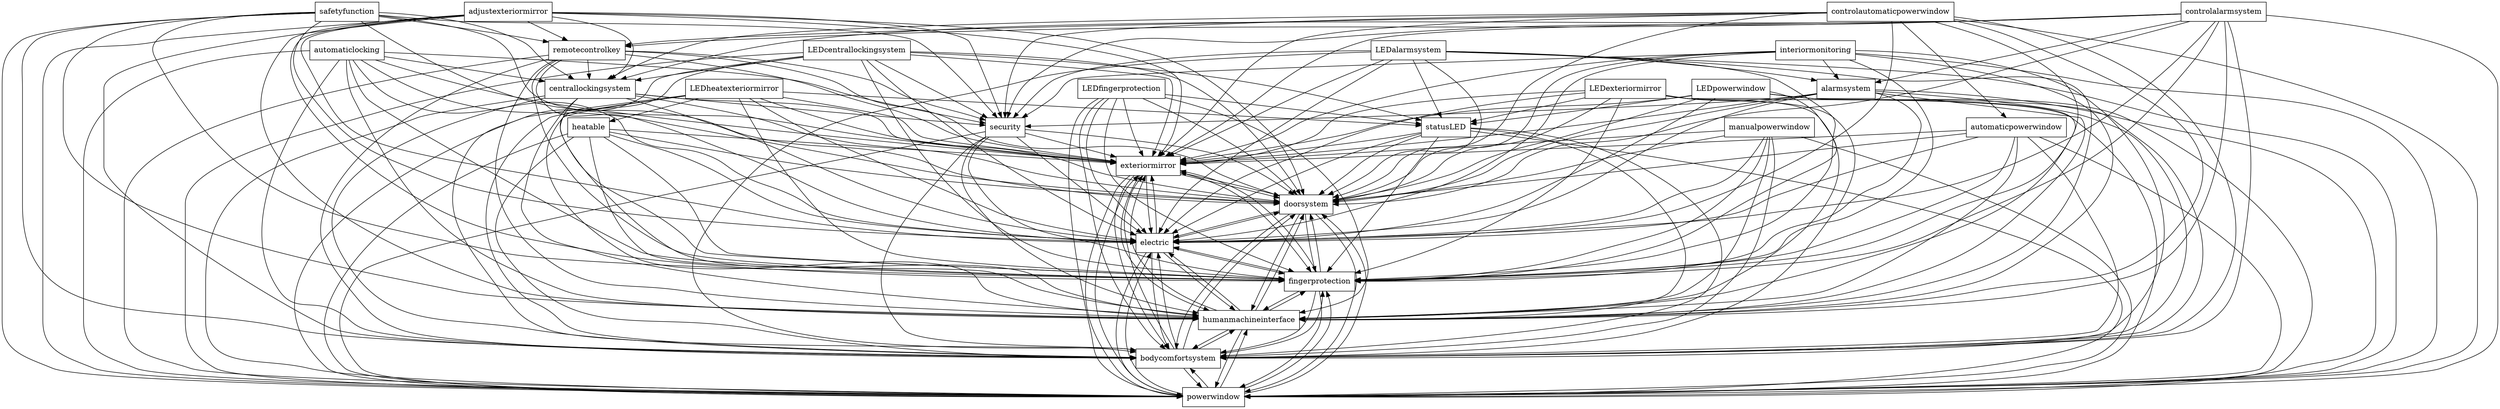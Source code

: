 digraph{
graph [rankdir=TB];
node [shape=box];
edge [arrowhead=normal];
0[label="exteriormirror",]
1[label="doorsystem",]
2[label="powerwindow",]
3[label="bodycomfortsystem",]
4[label="LEDalarmsystem",]
5[label="controlautomaticpowerwindow",]
6[label="security",]
7[label="LEDheatexteriormirror",]
8[label="safetyfunction",]
9[label="interiormonitoring",]
10[label="heatable",]
11[label="remotecontrolkey",]
12[label="controlalarmsystem",]
13[label="humanmachineinterface",]
14[label="LEDcentrallockingsystem",]
15[label="LEDfingerprotection",]
16[label="fingerprotection",]
17[label="electric",]
18[label="adjustexteriormirror",]
19[label="automaticlocking",]
20[label="alarmsystem",]
21[label="manualpowerwindow",]
22[label="LEDpowerwindow",]
23[label="centrallockingsystem",]
24[label="statusLED",]
25[label="LEDexteriormirror",]
26[label="automaticpowerwindow",]
0->1[label="",]
0->2[label="",]
0->3[label="",]
0->13[label="",]
0->16[label="",]
0->17[label="",]
1->0[label="",]
1->2[label="",]
1->3[label="",]
1->13[label="",]
1->16[label="",]
1->17[label="",]
2->0[label="",]
2->1[label="",]
2->3[label="",]
2->13[label="",]
2->16[label="",]
2->17[label="",]
3->0[label="",]
3->1[label="",]
3->2[label="",]
3->13[label="",]
3->16[label="",]
3->17[label="",]
4->0[label="",]
4->1[label="",]
4->2[label="",]
4->3[label="",]
4->6[label="",]
4->13[label="",]
4->16[label="",]
4->17[label="",]
4->20[label="",]
4->24[label="",]
5->0[label="",]
5->1[label="",]
5->2[label="",]
5->3[label="",]
5->6[label="",]
5->11[label="",]
5->13[label="",]
5->16[label="",]
5->17[label="",]
5->23[label="",]
5->26[label="",]
6->0[label="",]
6->1[label="",]
6->2[label="",]
6->3[label="",]
6->13[label="",]
6->16[label="",]
6->17[label="",]
7->0[label="",]
7->1[label="",]
7->2[label="",]
7->3[label="",]
7->10[label="",]
7->13[label="",]
7->16[label="",]
7->17[label="",]
7->24[label="",]
8->0[label="",]
8->1[label="",]
8->2[label="",]
8->3[label="",]
8->6[label="",]
8->11[label="",]
8->13[label="",]
8->16[label="",]
8->17[label="",]
8->23[label="",]
9->0[label="",]
9->1[label="",]
9->2[label="",]
9->3[label="",]
9->6[label="",]
9->13[label="",]
9->16[label="",]
9->17[label="",]
9->20[label="",]
10->0[label="",]
10->1[label="",]
10->2[label="",]
10->3[label="",]
10->13[label="",]
10->16[label="",]
10->17[label="",]
11->0[label="",]
11->1[label="",]
11->2[label="",]
11->3[label="",]
11->6[label="",]
11->13[label="",]
11->16[label="",]
11->17[label="",]
11->23[label="",]
12->0[label="",]
12->1[label="",]
12->2[label="",]
12->3[label="",]
12->6[label="",]
12->11[label="",]
12->13[label="",]
12->16[label="",]
12->17[label="",]
12->20[label="",]
12->23[label="",]
13->0[label="",]
13->1[label="",]
13->2[label="",]
13->3[label="",]
13->16[label="",]
13->17[label="",]
14->0[label="",]
14->1[label="",]
14->2[label="",]
14->3[label="",]
14->6[label="",]
14->13[label="",]
14->16[label="",]
14->17[label="",]
14->23[label="",]
14->24[label="",]
15->0[label="",]
15->1[label="",]
15->2[label="",]
15->3[label="",]
15->13[label="",]
15->16[label="",]
15->17[label="",]
15->24[label="",]
16->0[label="",]
16->1[label="",]
16->2[label="",]
16->3[label="",]
16->13[label="",]
16->17[label="",]
17->0[label="",]
17->1[label="",]
17->2[label="",]
17->3[label="",]
17->13[label="",]
17->16[label="",]
18->0[label="",]
18->1[label="",]
18->2[label="",]
18->3[label="",]
18->6[label="",]
18->11[label="",]
18->13[label="",]
18->16[label="",]
18->17[label="",]
18->23[label="",]
19->0[label="",]
19->1[label="",]
19->2[label="",]
19->3[label="",]
19->6[label="",]
19->13[label="",]
19->16[label="",]
19->17[label="",]
19->23[label="",]
20->0[label="",]
20->1[label="",]
20->2[label="",]
20->3[label="",]
20->6[label="",]
20->13[label="",]
20->16[label="",]
20->17[label="",]
21->0[label="",]
21->1[label="",]
21->2[label="",]
21->3[label="",]
21->13[label="",]
21->16[label="",]
21->17[label="",]
22->0[label="",]
22->1[label="",]
22->2[label="",]
22->3[label="",]
22->13[label="",]
22->16[label="",]
22->17[label="",]
22->24[label="",]
23->0[label="",]
23->1[label="",]
23->2[label="",]
23->3[label="",]
23->6[label="",]
23->13[label="",]
23->16[label="",]
23->17[label="",]
24->0[label="",]
24->1[label="",]
24->2[label="",]
24->3[label="",]
24->13[label="",]
24->16[label="",]
24->17[label="",]
25->0[label="",]
25->1[label="",]
25->2[label="",]
25->3[label="",]
25->13[label="",]
25->16[label="",]
25->17[label="",]
25->24[label="",]
26->0[label="",]
26->1[label="",]
26->2[label="",]
26->3[label="",]
26->13[label="",]
26->16[label="",]
26->17[label="",]
}
